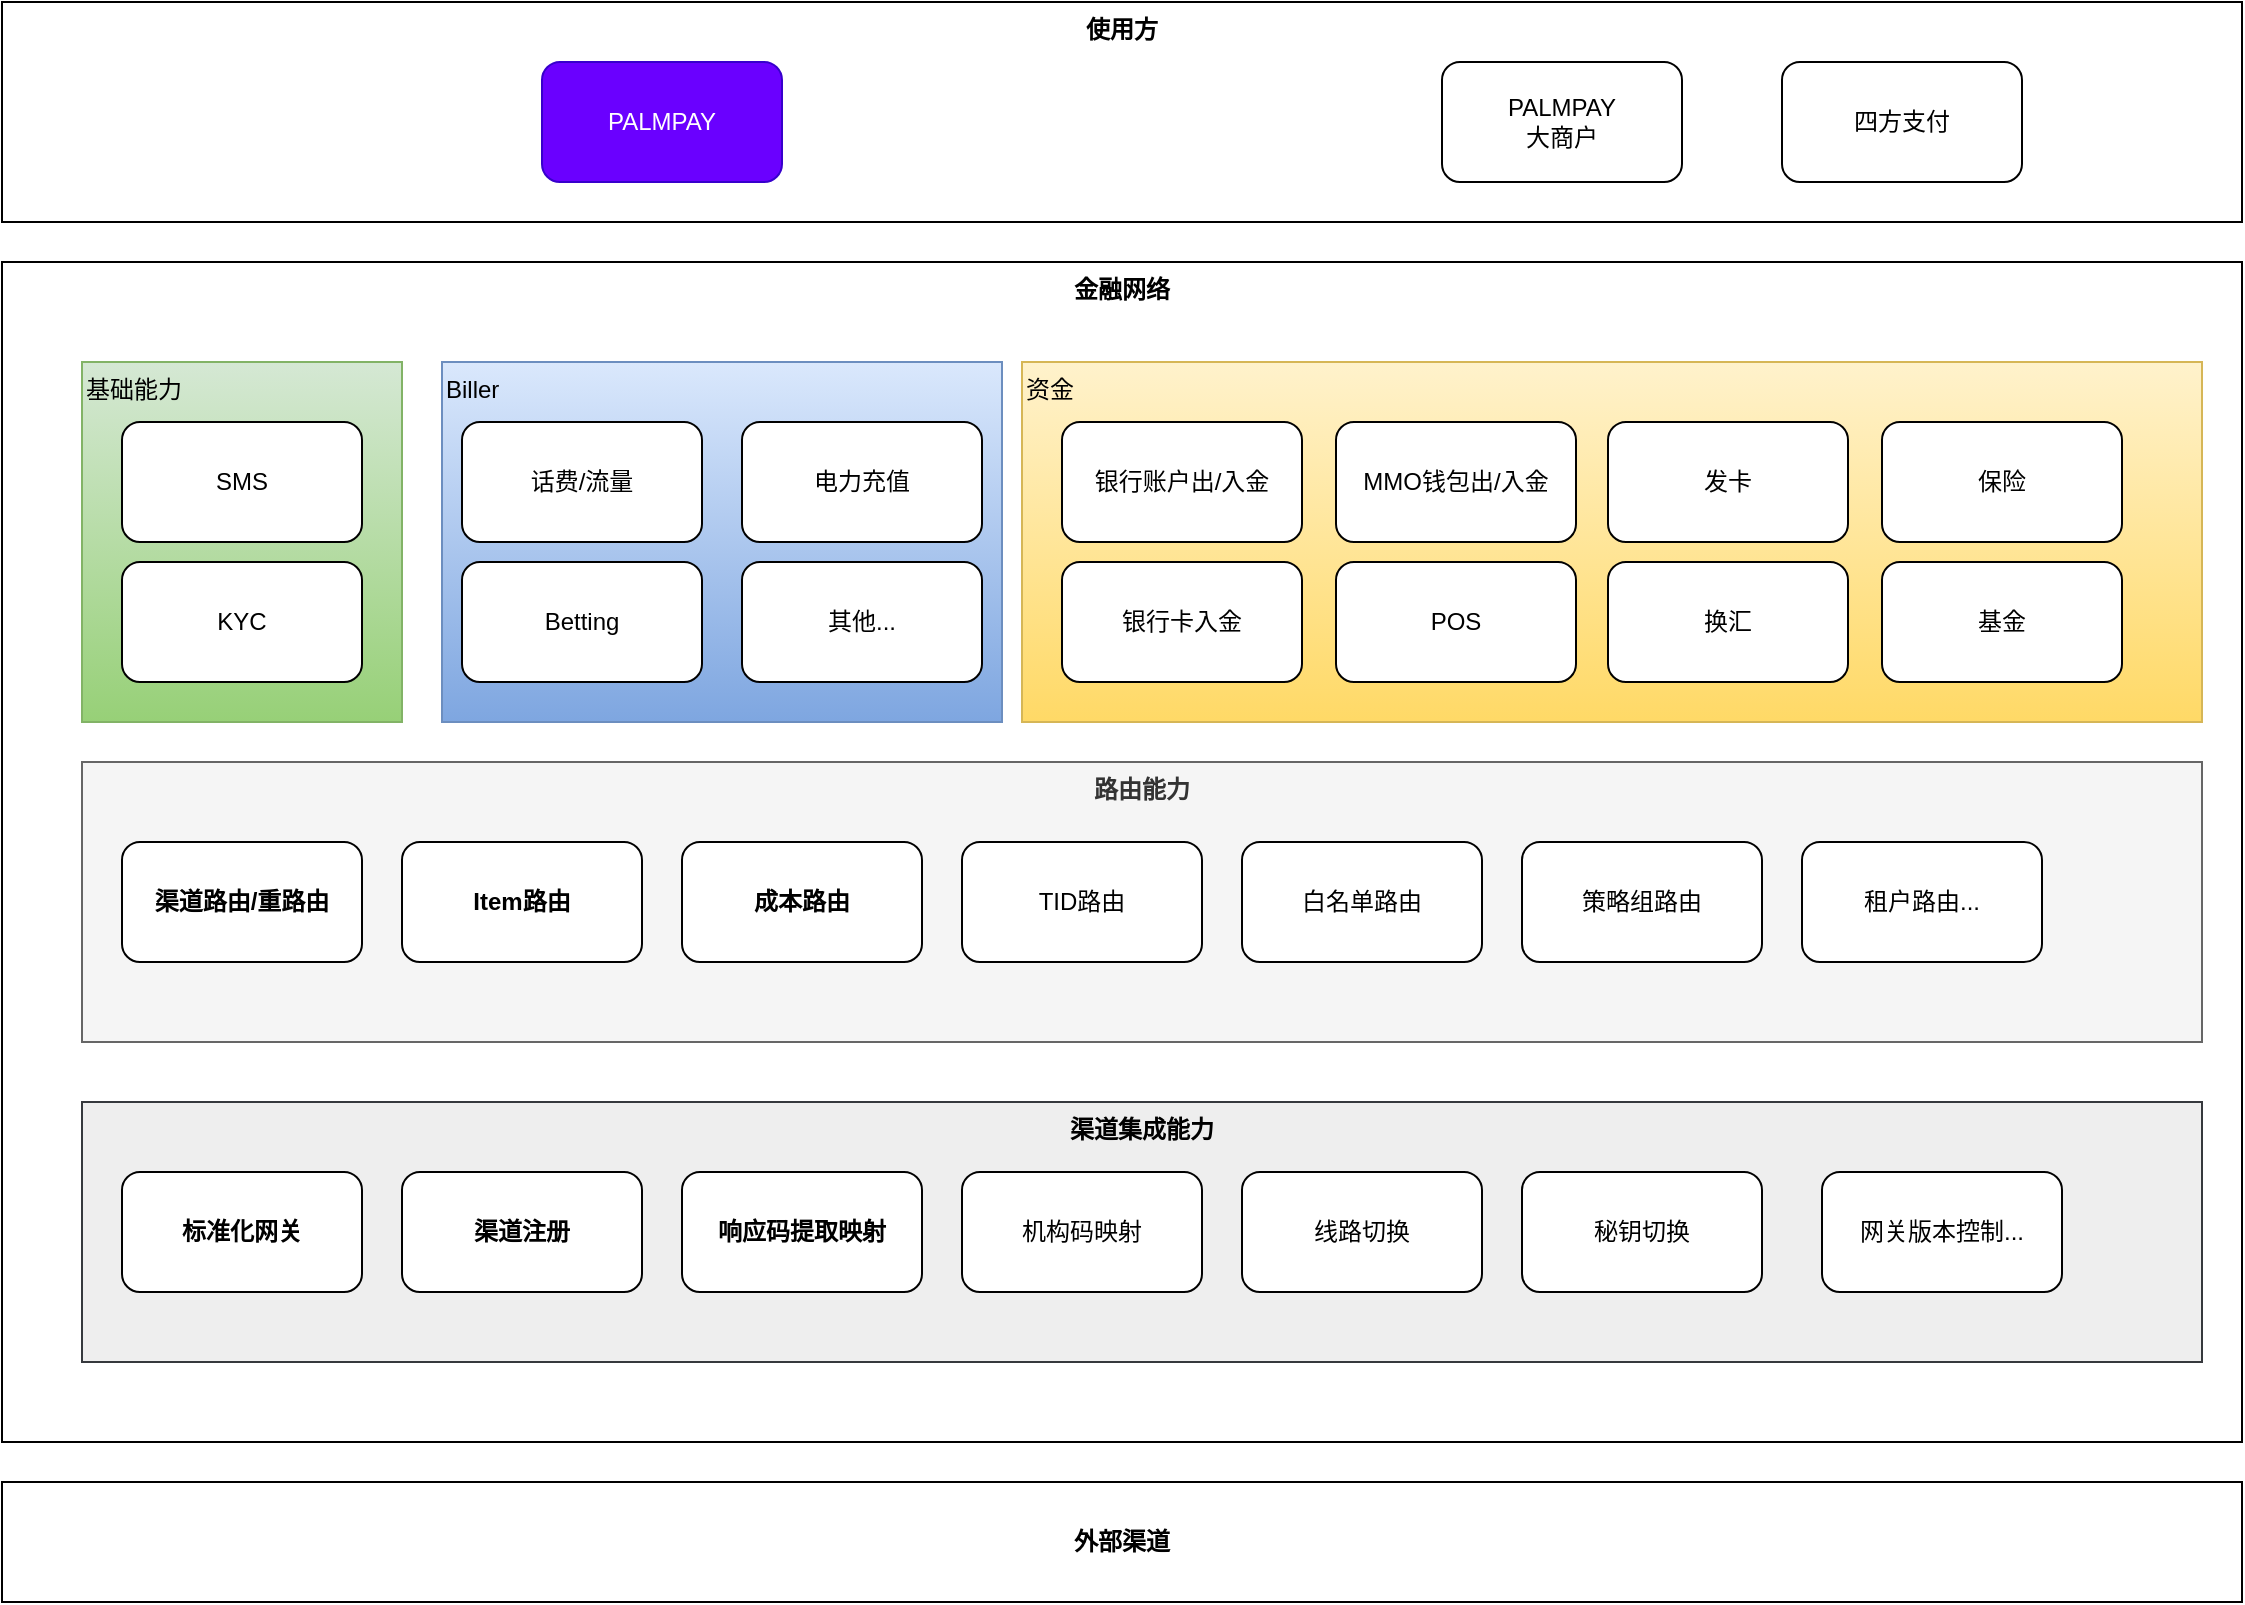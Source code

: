 <mxfile version="23.1.2" type="github">
  <diagram name="Page-1" id="M1yy-GvjyFfZm3IYTepG">
    <mxGraphModel dx="1306" dy="826" grid="1" gridSize="10" guides="1" tooltips="1" connect="1" arrows="1" fold="1" page="1" pageScale="1" pageWidth="827" pageHeight="1169" math="0" shadow="0">
      <root>
        <mxCell id="0" />
        <mxCell id="1" parent="0" />
        <mxCell id="-Y6mkT-v8iXgjHk7GUST-32" value="使用方" style="rounded=0;whiteSpace=wrap;html=1;verticalAlign=top;fontStyle=1" vertex="1" parent="1">
          <mxGeometry x="40" y="80" width="1120" height="110" as="geometry" />
        </mxCell>
        <mxCell id="-Y6mkT-v8iXgjHk7GUST-2" value="PALMPAY" style="rounded=1;whiteSpace=wrap;html=1;fillColor=#6a00ff;fontColor=#ffffff;strokeColor=#3700CC;" vertex="1" parent="1">
          <mxGeometry x="310" y="110" width="120" height="60" as="geometry" />
        </mxCell>
        <mxCell id="-Y6mkT-v8iXgjHk7GUST-3" value="PALMPAY&lt;br&gt;大商户" style="rounded=1;whiteSpace=wrap;html=1;" vertex="1" parent="1">
          <mxGeometry x="760" y="110" width="120" height="60" as="geometry" />
        </mxCell>
        <mxCell id="-Y6mkT-v8iXgjHk7GUST-4" value="四方支付" style="rounded=1;whiteSpace=wrap;html=1;" vertex="1" parent="1">
          <mxGeometry x="930" y="110" width="120" height="60" as="geometry" />
        </mxCell>
        <mxCell id="-Y6mkT-v8iXgjHk7GUST-5" value="金融网络" style="rounded=0;whiteSpace=wrap;html=1;verticalAlign=top;align=center;fontStyle=1" vertex="1" parent="1">
          <mxGeometry x="40" y="210" width="1120" height="590" as="geometry" />
        </mxCell>
        <mxCell id="-Y6mkT-v8iXgjHk7GUST-6" value="基础能力" style="rounded=0;whiteSpace=wrap;html=1;align=left;verticalAlign=top;fillColor=#d5e8d4;gradientColor=#97d077;strokeColor=#82b366;" vertex="1" parent="1">
          <mxGeometry x="80" y="260" width="160" height="180" as="geometry" />
        </mxCell>
        <mxCell id="-Y6mkT-v8iXgjHk7GUST-7" value="SMS" style="rounded=1;whiteSpace=wrap;html=1;" vertex="1" parent="1">
          <mxGeometry x="100" y="290" width="120" height="60" as="geometry" />
        </mxCell>
        <mxCell id="-Y6mkT-v8iXgjHk7GUST-8" value="KYC" style="rounded=1;whiteSpace=wrap;html=1;" vertex="1" parent="1">
          <mxGeometry x="100" y="360" width="120" height="60" as="geometry" />
        </mxCell>
        <mxCell id="-Y6mkT-v8iXgjHk7GUST-9" value="Biller" style="rounded=0;whiteSpace=wrap;html=1;align=left;verticalAlign=top;fillColor=#dae8fc;gradientColor=#7ea6e0;strokeColor=#6c8ebf;" vertex="1" parent="1">
          <mxGeometry x="260" y="260" width="280" height="180" as="geometry" />
        </mxCell>
        <mxCell id="-Y6mkT-v8iXgjHk7GUST-10" value="资金" style="rounded=0;whiteSpace=wrap;html=1;align=left;verticalAlign=top;fillColor=#fff2cc;gradientColor=#ffd966;strokeColor=#d6b656;" vertex="1" parent="1">
          <mxGeometry x="550" y="260" width="590" height="180" as="geometry" />
        </mxCell>
        <mxCell id="-Y6mkT-v8iXgjHk7GUST-11" value="话费/流量" style="rounded=1;whiteSpace=wrap;html=1;" vertex="1" parent="1">
          <mxGeometry x="270" y="290" width="120" height="60" as="geometry" />
        </mxCell>
        <mxCell id="-Y6mkT-v8iXgjHk7GUST-12" value="Betting" style="rounded=1;whiteSpace=wrap;html=1;" vertex="1" parent="1">
          <mxGeometry x="270" y="360" width="120" height="60" as="geometry" />
        </mxCell>
        <mxCell id="-Y6mkT-v8iXgjHk7GUST-13" value="电力充值" style="rounded=1;whiteSpace=wrap;html=1;" vertex="1" parent="1">
          <mxGeometry x="410" y="290" width="120" height="60" as="geometry" />
        </mxCell>
        <mxCell id="-Y6mkT-v8iXgjHk7GUST-14" value="其他..." style="rounded=1;whiteSpace=wrap;html=1;" vertex="1" parent="1">
          <mxGeometry x="410" y="360" width="120" height="60" as="geometry" />
        </mxCell>
        <mxCell id="-Y6mkT-v8iXgjHk7GUST-15" value="银行账户出/入金" style="rounded=1;whiteSpace=wrap;html=1;" vertex="1" parent="1">
          <mxGeometry x="570" y="290" width="120" height="60" as="geometry" />
        </mxCell>
        <mxCell id="-Y6mkT-v8iXgjHk7GUST-16" value="银行卡入金" style="rounded=1;whiteSpace=wrap;html=1;" vertex="1" parent="1">
          <mxGeometry x="570" y="360" width="120" height="60" as="geometry" />
        </mxCell>
        <mxCell id="-Y6mkT-v8iXgjHk7GUST-17" value="MMO钱包出/入金" style="rounded=1;whiteSpace=wrap;html=1;" vertex="1" parent="1">
          <mxGeometry x="707" y="290" width="120" height="60" as="geometry" />
        </mxCell>
        <mxCell id="-Y6mkT-v8iXgjHk7GUST-18" value="POS" style="rounded=1;whiteSpace=wrap;html=1;" vertex="1" parent="1">
          <mxGeometry x="707" y="360" width="120" height="60" as="geometry" />
        </mxCell>
        <mxCell id="-Y6mkT-v8iXgjHk7GUST-19" value="发卡" style="rounded=1;whiteSpace=wrap;html=1;" vertex="1" parent="1">
          <mxGeometry x="843" y="290" width="120" height="60" as="geometry" />
        </mxCell>
        <mxCell id="-Y6mkT-v8iXgjHk7GUST-20" value="换汇" style="rounded=1;whiteSpace=wrap;html=1;" vertex="1" parent="1">
          <mxGeometry x="843" y="360" width="120" height="60" as="geometry" />
        </mxCell>
        <mxCell id="-Y6mkT-v8iXgjHk7GUST-21" value="保险" style="rounded=1;whiteSpace=wrap;html=1;" vertex="1" parent="1">
          <mxGeometry x="980" y="290" width="120" height="60" as="geometry" />
        </mxCell>
        <mxCell id="-Y6mkT-v8iXgjHk7GUST-22" value="基金" style="rounded=1;whiteSpace=wrap;html=1;" vertex="1" parent="1">
          <mxGeometry x="980" y="360" width="120" height="60" as="geometry" />
        </mxCell>
        <mxCell id="-Y6mkT-v8iXgjHk7GUST-33" value="路由能力" style="rounded=0;whiteSpace=wrap;html=1;verticalAlign=top;fillColor=#f5f5f5;strokeColor=#666666;fontColor=#333333;fontStyle=1" vertex="1" parent="1">
          <mxGeometry x="80" y="460" width="1060" height="140" as="geometry" />
        </mxCell>
        <mxCell id="-Y6mkT-v8iXgjHk7GUST-34" value="渠道路由/重路由" style="rounded=1;whiteSpace=wrap;html=1;fontStyle=1" vertex="1" parent="1">
          <mxGeometry x="100" y="500" width="120" height="60" as="geometry" />
        </mxCell>
        <mxCell id="-Y6mkT-v8iXgjHk7GUST-35" value="Item路由" style="rounded=1;whiteSpace=wrap;html=1;fontStyle=1" vertex="1" parent="1">
          <mxGeometry x="240" y="500" width="120" height="60" as="geometry" />
        </mxCell>
        <mxCell id="-Y6mkT-v8iXgjHk7GUST-36" value="成本路由" style="rounded=1;whiteSpace=wrap;html=1;fontStyle=1" vertex="1" parent="1">
          <mxGeometry x="380" y="500" width="120" height="60" as="geometry" />
        </mxCell>
        <mxCell id="-Y6mkT-v8iXgjHk7GUST-37" value="TID路由" style="rounded=1;whiteSpace=wrap;html=1;" vertex="1" parent="1">
          <mxGeometry x="520" y="500" width="120" height="60" as="geometry" />
        </mxCell>
        <mxCell id="-Y6mkT-v8iXgjHk7GUST-38" value="白名单路由" style="rounded=1;whiteSpace=wrap;html=1;" vertex="1" parent="1">
          <mxGeometry x="660" y="500" width="120" height="60" as="geometry" />
        </mxCell>
        <mxCell id="-Y6mkT-v8iXgjHk7GUST-39" value="策略组路由" style="rounded=1;whiteSpace=wrap;html=1;" vertex="1" parent="1">
          <mxGeometry x="800" y="500" width="120" height="60" as="geometry" />
        </mxCell>
        <mxCell id="-Y6mkT-v8iXgjHk7GUST-40" value="租户路由..." style="rounded=1;whiteSpace=wrap;html=1;" vertex="1" parent="1">
          <mxGeometry x="940" y="500" width="120" height="60" as="geometry" />
        </mxCell>
        <mxCell id="-Y6mkT-v8iXgjHk7GUST-41" value="渠道集成能力" style="rounded=0;whiteSpace=wrap;html=1;align=center;verticalAlign=top;fillColor=#eeeeee;strokeColor=#36393d;fontStyle=1" vertex="1" parent="1">
          <mxGeometry x="80" y="630" width="1060" height="130" as="geometry" />
        </mxCell>
        <mxCell id="-Y6mkT-v8iXgjHk7GUST-42" value="标准化网关" style="rounded=1;whiteSpace=wrap;html=1;fontStyle=1" vertex="1" parent="1">
          <mxGeometry x="100" y="665" width="120" height="60" as="geometry" />
        </mxCell>
        <mxCell id="-Y6mkT-v8iXgjHk7GUST-43" value="渠道注册" style="rounded=1;whiteSpace=wrap;html=1;fontStyle=1" vertex="1" parent="1">
          <mxGeometry x="240" y="665" width="120" height="60" as="geometry" />
        </mxCell>
        <mxCell id="-Y6mkT-v8iXgjHk7GUST-44" value="响应码提取映射" style="rounded=1;whiteSpace=wrap;html=1;fontStyle=1" vertex="1" parent="1">
          <mxGeometry x="380" y="665" width="120" height="60" as="geometry" />
        </mxCell>
        <mxCell id="-Y6mkT-v8iXgjHk7GUST-45" value="机构码映射" style="rounded=1;whiteSpace=wrap;html=1;" vertex="1" parent="1">
          <mxGeometry x="520" y="665" width="120" height="60" as="geometry" />
        </mxCell>
        <mxCell id="-Y6mkT-v8iXgjHk7GUST-46" value="线路切换" style="rounded=1;whiteSpace=wrap;html=1;" vertex="1" parent="1">
          <mxGeometry x="660" y="665" width="120" height="60" as="geometry" />
        </mxCell>
        <mxCell id="-Y6mkT-v8iXgjHk7GUST-47" value="秘钥切换" style="rounded=1;whiteSpace=wrap;html=1;" vertex="1" parent="1">
          <mxGeometry x="800" y="665" width="120" height="60" as="geometry" />
        </mxCell>
        <mxCell id="-Y6mkT-v8iXgjHk7GUST-48" value="网关版本控制..." style="rounded=1;whiteSpace=wrap;html=1;" vertex="1" parent="1">
          <mxGeometry x="950" y="665" width="120" height="60" as="geometry" />
        </mxCell>
        <mxCell id="-Y6mkT-v8iXgjHk7GUST-49" value="外部渠道" style="rounded=0;whiteSpace=wrap;html=1;fontStyle=1" vertex="1" parent="1">
          <mxGeometry x="40" y="820" width="1120" height="60" as="geometry" />
        </mxCell>
      </root>
    </mxGraphModel>
  </diagram>
</mxfile>

